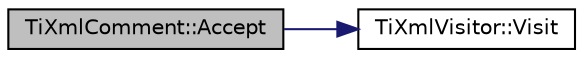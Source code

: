 digraph "TiXmlComment::Accept"
{
  edge [fontname="Helvetica",fontsize="10",labelfontname="Helvetica",labelfontsize="10"];
  node [fontname="Helvetica",fontsize="10",shape=record];
  rankdir="LR";
  Node1 [label="TiXmlComment::Accept",height=0.2,width=0.4,color="black", fillcolor="grey75", style="filled" fontcolor="black"];
  Node1 -> Node2 [color="midnightblue",fontsize="10",style="solid",fontname="Helvetica"];
  Node2 [label="TiXmlVisitor::Visit",height=0.2,width=0.4,color="black", fillcolor="white", style="filled",URL="$d0/dfd/class_ti_xml_visitor.html#afad71c71ce6473fb9b4b64cd92de4a19",tooltip="Visit a declaration. "];
}
